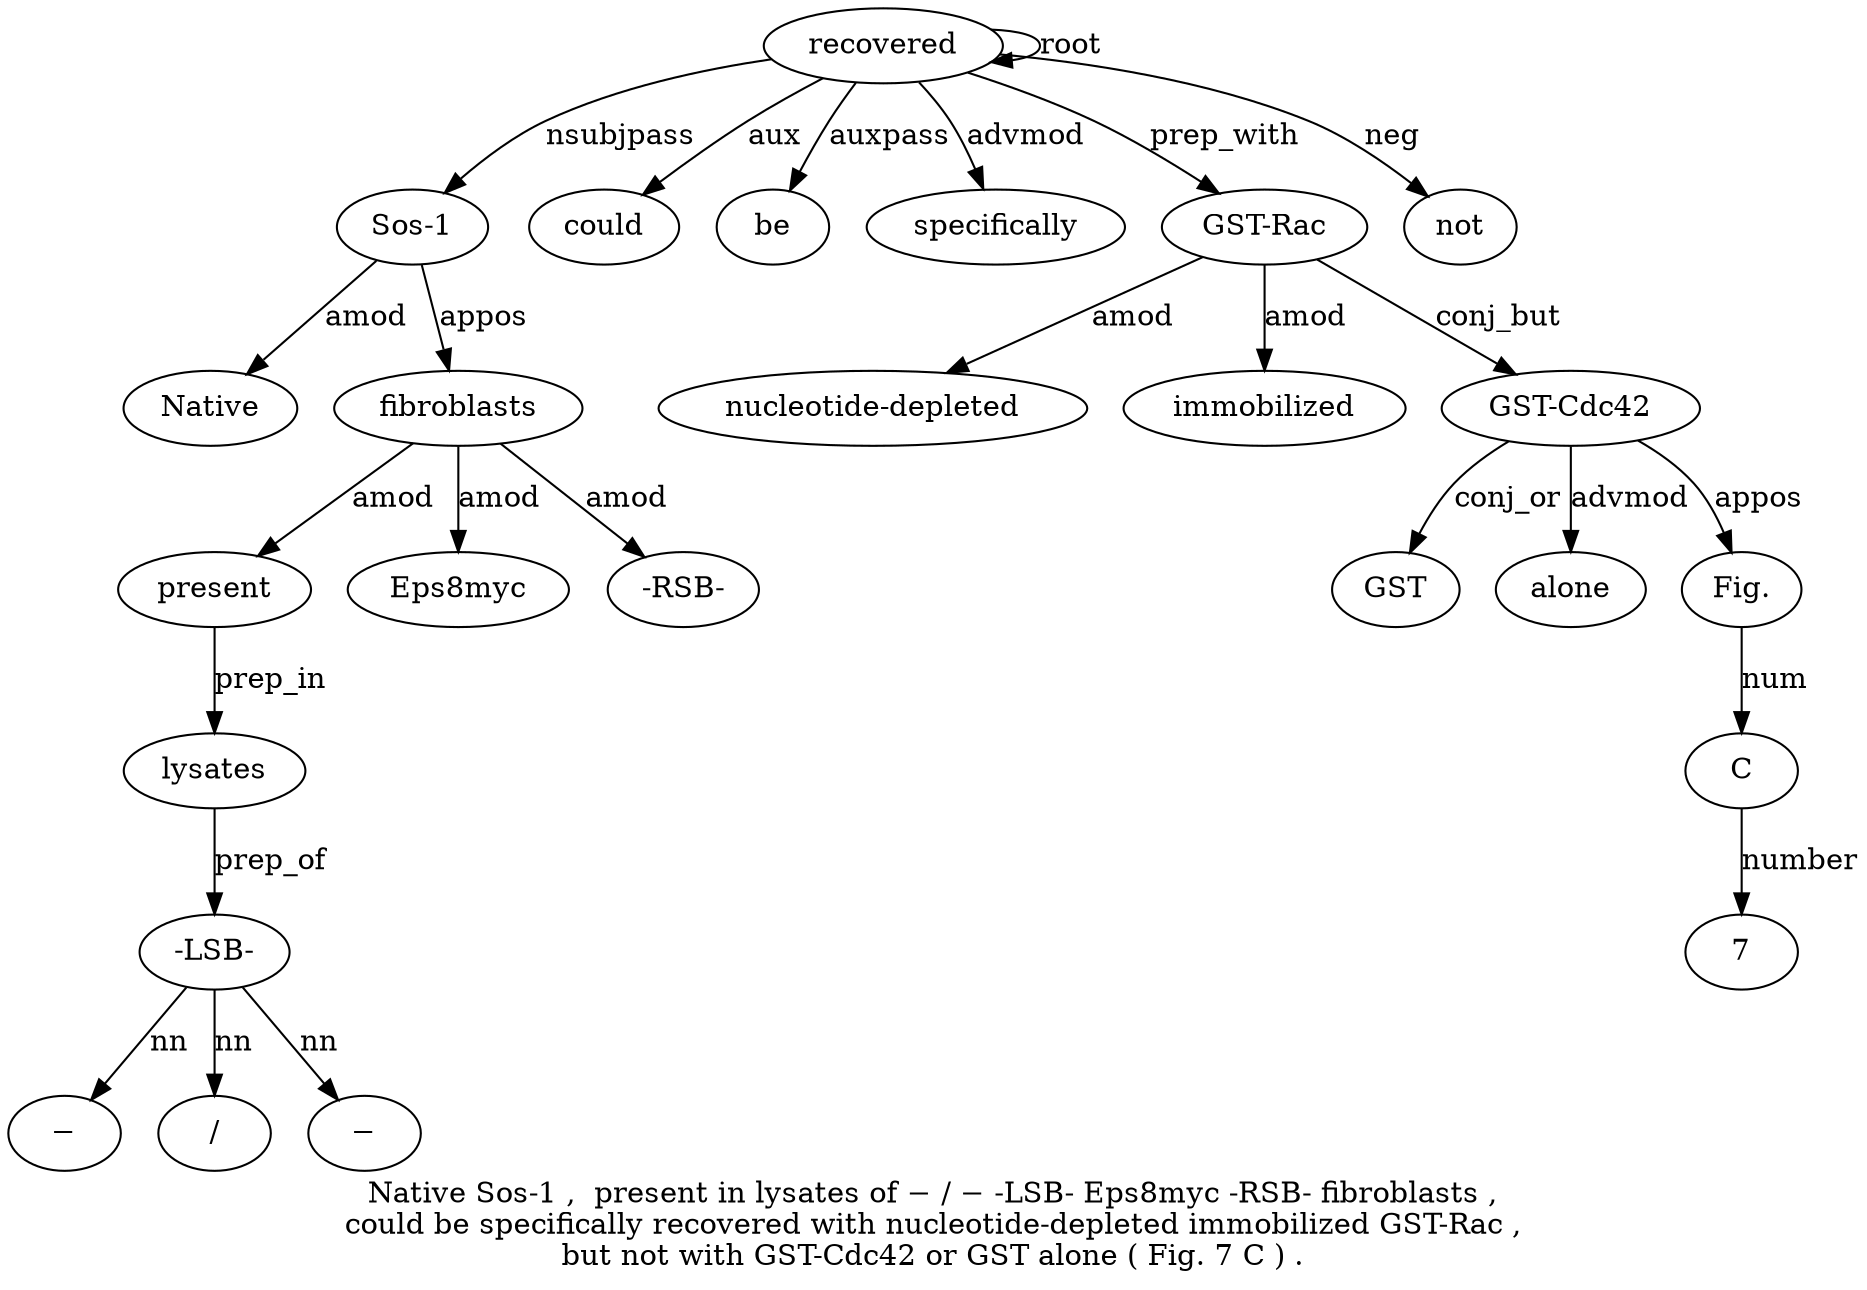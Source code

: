 digraph "Native Sos-1 ,  present in lysates of − / − -LSB- Eps8myc -RSB- fibroblasts ,  could be specifically recovered with nucleotide-depleted immobilized GST-Rac ,  but not with GST-Cdc42 or GST alone ( Fig. 7 C ) ." {
label="Native Sos-1 ,  present in lysates of − / − -LSB- Eps8myc -RSB- fibroblasts ,
could be specifically recovered with nucleotide-depleted immobilized GST-Rac ,
but not with GST-Cdc42 or GST alone ( Fig. 7 C ) .";
"Sos-12" [style=filled, fillcolor=white, label="Sos-1"];
Native1 [style=filled, fillcolor=white, label=Native];
"Sos-12" -> Native1  [label=amod];
recovered19 [style=filled, fillcolor=white, label=recovered];
recovered19 -> "Sos-12"  [label=nsubjpass];
fibroblasts14 [style=filled, fillcolor=white, label=fibroblasts];
present4 [style=filled, fillcolor=white, label=present];
fibroblasts14 -> present4  [label=amod];
lysates6 [style=filled, fillcolor=white, label=lysates];
present4 -> lysates6  [label=prep_in];
"-LSB-11" [style=filled, fillcolor=white, label="-LSB-"];
"−8" [style=filled, fillcolor=white, label="−"];
"-LSB-11" -> "−8"  [label=nn];
"/9" [style=filled, fillcolor=white, label="/"];
"-LSB-11" -> "/9"  [label=nn];
"−10" [style=filled, fillcolor=white, label="−"];
"-LSB-11" -> "−10"  [label=nn];
lysates6 -> "-LSB-11"  [label=prep_of];
Eps8myc12 [style=filled, fillcolor=white, label=Eps8myc];
fibroblasts14 -> Eps8myc12  [label=amod];
"-RSB-13" [style=filled, fillcolor=white, label="-RSB-"];
fibroblasts14 -> "-RSB-13"  [label=amod];
"Sos-12" -> fibroblasts14  [label=appos];
could16 [style=filled, fillcolor=white, label=could];
recovered19 -> could16  [label=aux];
be17 [style=filled, fillcolor=white, label=be];
recovered19 -> be17  [label=auxpass];
specifically18 [style=filled, fillcolor=white, label=specifically];
recovered19 -> specifically18  [label=advmod];
recovered19 -> recovered19  [label=root];
"GST-Rac23" [style=filled, fillcolor=white, label="GST-Rac"];
"nucleotide-depleted21" [style=filled, fillcolor=white, label="nucleotide-depleted"];
"GST-Rac23" -> "nucleotide-depleted21"  [label=amod];
immobilized22 [style=filled, fillcolor=white, label=immobilized];
"GST-Rac23" -> immobilized22  [label=amod];
recovered19 -> "GST-Rac23"  [label=prep_with];
not26 [style=filled, fillcolor=white, label=not];
recovered19 -> not26  [label=neg];
"GST-Cdc428" [style=filled, fillcolor=white, label="GST-Cdc42"];
"GST-Rac23" -> "GST-Cdc428"  [label=conj_but];
GST30 [style=filled, fillcolor=white, label=GST];
"GST-Cdc428" -> GST30  [label=conj_or];
alone31 [style=filled, fillcolor=white, label=alone];
"GST-Cdc428" -> alone31  [label=advmod];
"Fig.33" [style=filled, fillcolor=white, label="Fig."];
"GST-Cdc428" -> "Fig.33"  [label=appos];
C35 [style=filled, fillcolor=white, label=C];
734 [style=filled, fillcolor=white, label=7];
C35 -> 734  [label=number];
"Fig.33" -> C35  [label=num];
}
